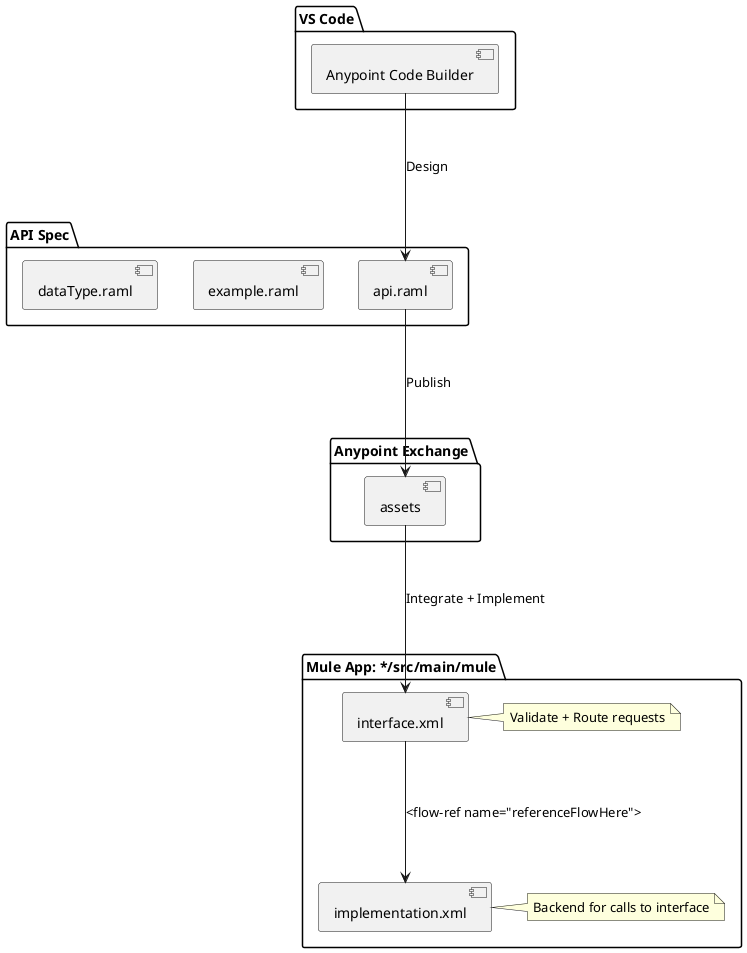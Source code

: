 @startuml "API-Lifecycle"

package "VS Code" {
  [Anypoint Code Builder] as ACB
}

package "API Spec" {
  [api.raml] as API
  [example.raml] as EX
  [dataType.raml] as DT  
}

package "Anypoint Exchange" {
  [assets] as AS
}

package "Mule App: */src/main/mule" {
  
  [interface.xml] as INT
  note right: Validate + Route requests
  [implementation.xml] as IMP
  note right: Backend for calls to interface
}


ACB ---> API : Design
API ---> AS : Publish
AS ---> INT : Integrate + Implement
INT ---> IMP : <flow-ref name="referenceFlowHere">


@enduml